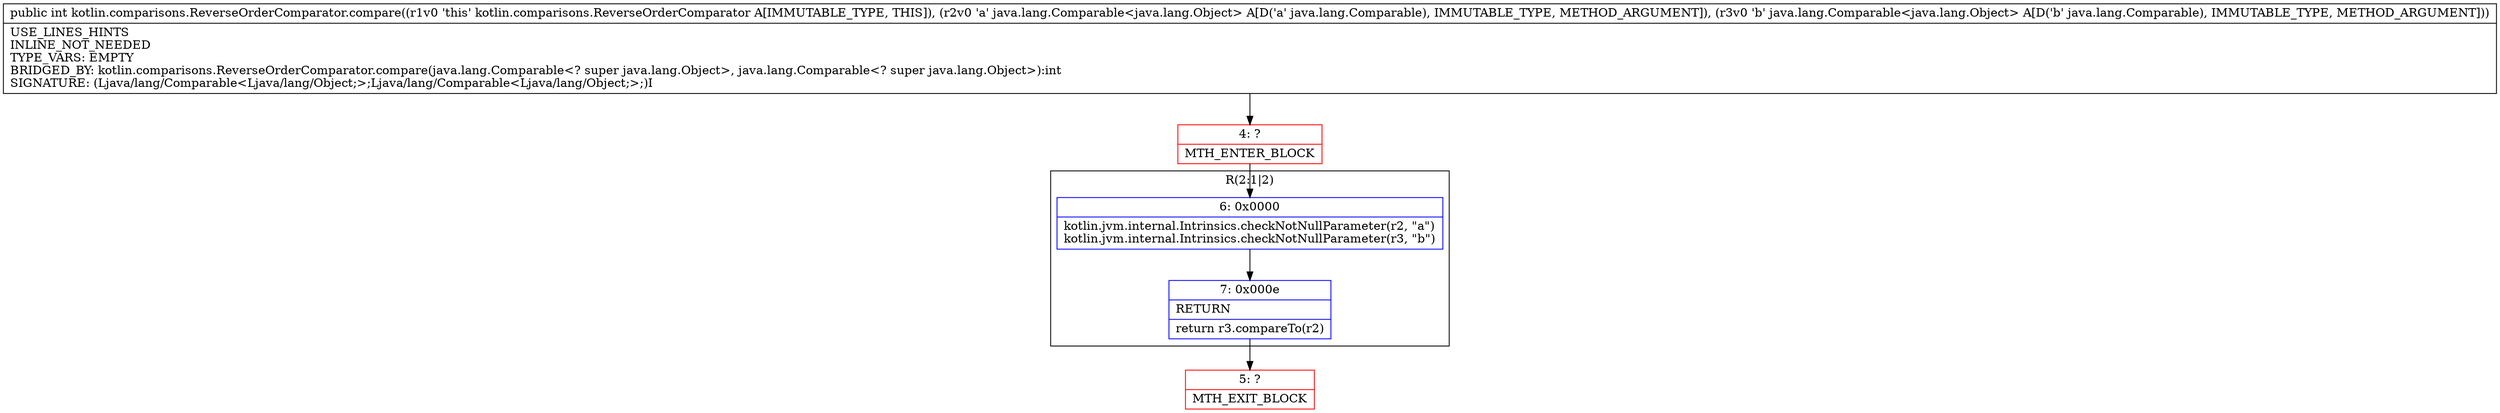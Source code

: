 digraph "CFG forkotlin.comparisons.ReverseOrderComparator.compare(Ljava\/lang\/Comparable;Ljava\/lang\/Comparable;)I" {
subgraph cluster_Region_628476258 {
label = "R(2:1|2)";
node [shape=record,color=blue];
Node_6 [shape=record,label="{6\:\ 0x0000|kotlin.jvm.internal.Intrinsics.checkNotNullParameter(r2, \"a\")\lkotlin.jvm.internal.Intrinsics.checkNotNullParameter(r3, \"b\")\l}"];
Node_7 [shape=record,label="{7\:\ 0x000e|RETURN\l|return r3.compareTo(r2)\l}"];
}
Node_4 [shape=record,color=red,label="{4\:\ ?|MTH_ENTER_BLOCK\l}"];
Node_5 [shape=record,color=red,label="{5\:\ ?|MTH_EXIT_BLOCK\l}"];
MethodNode[shape=record,label="{public int kotlin.comparisons.ReverseOrderComparator.compare((r1v0 'this' kotlin.comparisons.ReverseOrderComparator A[IMMUTABLE_TYPE, THIS]), (r2v0 'a' java.lang.Comparable\<java.lang.Object\> A[D('a' java.lang.Comparable), IMMUTABLE_TYPE, METHOD_ARGUMENT]), (r3v0 'b' java.lang.Comparable\<java.lang.Object\> A[D('b' java.lang.Comparable), IMMUTABLE_TYPE, METHOD_ARGUMENT]))  | USE_LINES_HINTS\lINLINE_NOT_NEEDED\lTYPE_VARS: EMPTY\lBRIDGED_BY: kotlin.comparisons.ReverseOrderComparator.compare(java.lang.Comparable\<? super java.lang.Object\>, java.lang.Comparable\<? super java.lang.Object\>):int\lSIGNATURE: (Ljava\/lang\/Comparable\<Ljava\/lang\/Object;\>;Ljava\/lang\/Comparable\<Ljava\/lang\/Object;\>;)I\l}"];
MethodNode -> Node_4;Node_6 -> Node_7;
Node_7 -> Node_5;
Node_4 -> Node_6;
}

